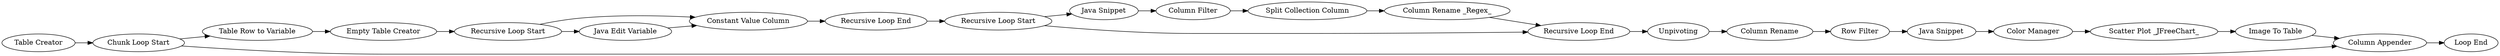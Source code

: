 digraph {
	12 -> 15
	7 -> 8
	4 -> 3
	17 -> 24
	14 -> 17
	8 -> 9
	5 -> 11
	21 -> 25
	10 -> 3
	15 -> 13
	27 -> 28
	1 -> 4
	24 -> 21
	29 -> 30
	26 -> 27
	16 -> 14
	9 -> 1
	11 -> 12
	25 -> 26
	8 -> 29
	3 -> 5
	13 -> 16
	4 -> 10
	11 -> 14
	28 -> 29
	27 [label="Scatter Plot _JFreeChart_"]
	7 [label="Table Creator"]
	9 [label="Table Row to Variable"]
	21 [label="Row Filter"]
	26 [label="Color Manager"]
	8 [label="Chunk Loop Start"]
	17 [label=Unpivoting]
	3 [label="Constant Value Column"]
	24 [label="Column Rename"]
	15 [label="Column Filter"]
	25 [label="Java Snippet"]
	12 [label="Java Snippet"]
	10 [label="Java Edit Variable"]
	16 [label="Column Rename _Regex_"]
	1 [label="Empty Table Creator"]
	28 [label="Image To Table"]
	11 [label="Recursive Loop Start"]
	4 [label="Recursive Loop Start"]
	14 [label="Recursive Loop End"]
	5 [label="Recursive Loop End"]
	13 [label="Split Collection Column"]
	29 [label="Column Appender"]
	30 [label="Loop End"]
	rankdir=LR
}

